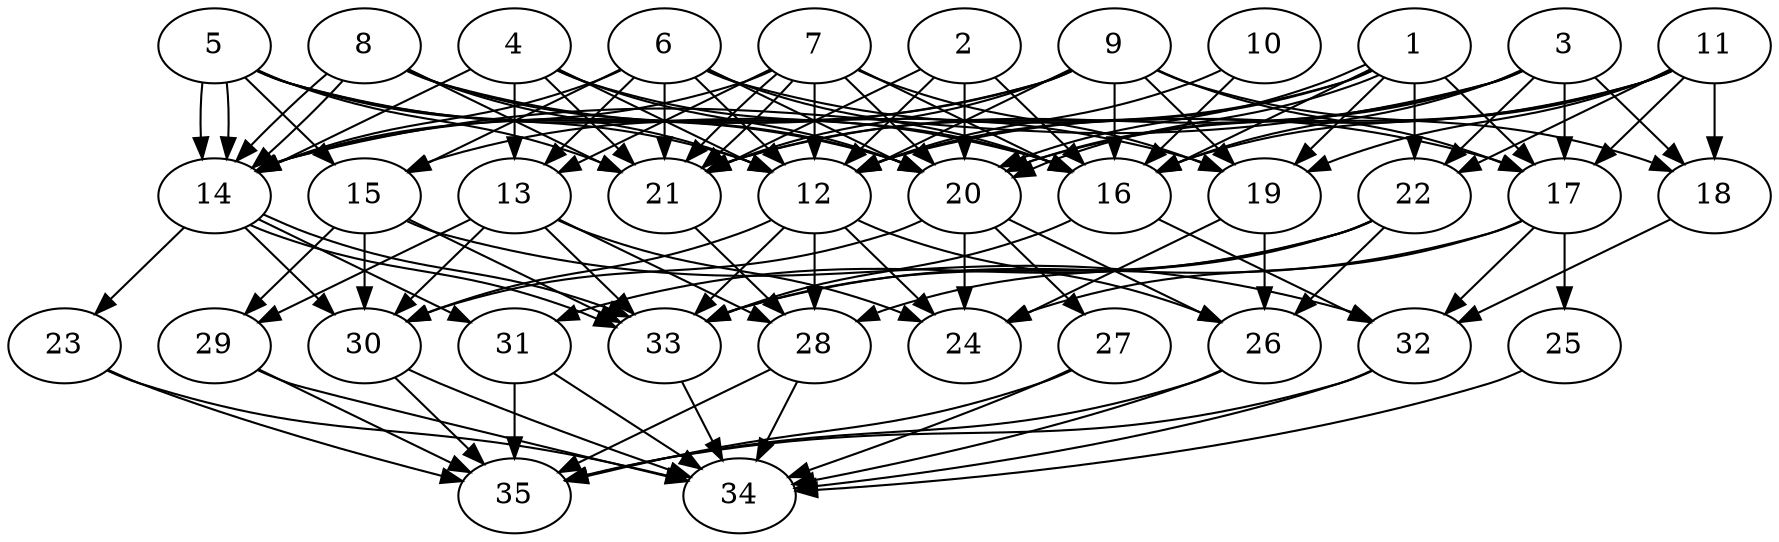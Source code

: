 // DAG automatically generated by daggen at Thu Oct  3 14:05:37 2019
// ./daggen --dot -n 35 --ccr 0.3 --fat 0.7 --regular 0.9 --density 0.9 --mindata 5242880 --maxdata 52428800 
digraph G {
  1 [size="100283733", alpha="0.14", expect_size="30085120"] 
  1 -> 12 [size ="30085120"]
  1 -> 16 [size ="30085120"]
  1 -> 17 [size ="30085120"]
  1 -> 19 [size ="30085120"]
  1 -> 20 [size ="30085120"]
  1 -> 20 [size ="30085120"]
  1 -> 21 [size ="30085120"]
  1 -> 22 [size ="30085120"]
  2 [size="136014507", alpha="0.16", expect_size="40804352"] 
  2 -> 12 [size ="40804352"]
  2 -> 16 [size ="40804352"]
  2 -> 20 [size ="40804352"]
  2 -> 21 [size ="40804352"]
  3 [size="164966400", alpha="0.06", expect_size="49489920"] 
  3 -> 14 [size ="49489920"]
  3 -> 16 [size ="49489920"]
  3 -> 17 [size ="49489920"]
  3 -> 18 [size ="49489920"]
  3 -> 20 [size ="49489920"]
  3 -> 21 [size ="49489920"]
  3 -> 22 [size ="49489920"]
  4 [size="116483413", alpha="0.16", expect_size="34945024"] 
  4 -> 12 [size ="34945024"]
  4 -> 13 [size ="34945024"]
  4 -> 14 [size ="34945024"]
  4 -> 16 [size ="34945024"]
  4 -> 20 [size ="34945024"]
  4 -> 21 [size ="34945024"]
  5 [size="72263680", alpha="0.01", expect_size="21679104"] 
  5 -> 12 [size ="21679104"]
  5 -> 14 [size ="21679104"]
  5 -> 14 [size ="21679104"]
  5 -> 15 [size ="21679104"]
  5 -> 16 [size ="21679104"]
  5 -> 20 [size ="21679104"]
  5 -> 21 [size ="21679104"]
  6 [size="129027413", alpha="0.10", expect_size="38708224"] 
  6 -> 12 [size ="38708224"]
  6 -> 13 [size ="38708224"]
  6 -> 14 [size ="38708224"]
  6 -> 15 [size ="38708224"]
  6 -> 16 [size ="38708224"]
  6 -> 17 [size ="38708224"]
  6 -> 20 [size ="38708224"]
  6 -> 21 [size ="38708224"]
  7 [size="162590720", alpha="0.01", expect_size="48777216"] 
  7 -> 12 [size ="48777216"]
  7 -> 13 [size ="48777216"]
  7 -> 14 [size ="48777216"]
  7 -> 16 [size ="48777216"]
  7 -> 19 [size ="48777216"]
  7 -> 20 [size ="48777216"]
  7 -> 21 [size ="48777216"]
  7 -> 21 [size ="48777216"]
  8 [size="26426027", alpha="0.04", expect_size="7927808"] 
  8 -> 12 [size ="7927808"]
  8 -> 14 [size ="7927808"]
  8 -> 14 [size ="7927808"]
  8 -> 19 [size ="7927808"]
  8 -> 20 [size ="7927808"]
  8 -> 21 [size ="7927808"]
  9 [size="25391787", alpha="0.15", expect_size="7617536"] 
  9 -> 12 [size ="7617536"]
  9 -> 14 [size ="7617536"]
  9 -> 15 [size ="7617536"]
  9 -> 16 [size ="7617536"]
  9 -> 17 [size ="7617536"]
  9 -> 18 [size ="7617536"]
  9 -> 19 [size ="7617536"]
  9 -> 21 [size ="7617536"]
  10 [size="47807147", alpha="0.05", expect_size="14342144"] 
  10 -> 12 [size ="14342144"]
  10 -> 16 [size ="14342144"]
  11 [size="173213013", alpha="0.19", expect_size="51963904"] 
  11 -> 12 [size ="51963904"]
  11 -> 16 [size ="51963904"]
  11 -> 17 [size ="51963904"]
  11 -> 18 [size ="51963904"]
  11 -> 19 [size ="51963904"]
  11 -> 20 [size ="51963904"]
  11 -> 22 [size ="51963904"]
  12 [size="125255680", alpha="0.08", expect_size="37576704"] 
  12 -> 24 [size ="37576704"]
  12 -> 26 [size ="37576704"]
  12 -> 28 [size ="37576704"]
  12 -> 30 [size ="37576704"]
  12 -> 33 [size ="37576704"]
  13 [size="92712960", alpha="0.01", expect_size="27813888"] 
  13 -> 24 [size ="27813888"]
  13 -> 28 [size ="27813888"]
  13 -> 29 [size ="27813888"]
  13 -> 30 [size ="27813888"]
  13 -> 33 [size ="27813888"]
  14 [size="139011413", alpha="0.05", expect_size="41703424"] 
  14 -> 23 [size ="41703424"]
  14 -> 30 [size ="41703424"]
  14 -> 31 [size ="41703424"]
  14 -> 33 [size ="41703424"]
  14 -> 33 [size ="41703424"]
  15 [size="108605440", alpha="0.06", expect_size="32581632"] 
  15 -> 29 [size ="32581632"]
  15 -> 30 [size ="32581632"]
  15 -> 32 [size ="32581632"]
  15 -> 33 [size ="32581632"]
  16 [size="117507413", alpha="0.16", expect_size="35252224"] 
  16 -> 32 [size ="35252224"]
  16 -> 33 [size ="35252224"]
  17 [size="38498987", alpha="0.08", expect_size="11549696"] 
  17 -> 24 [size ="11549696"]
  17 -> 25 [size ="11549696"]
  17 -> 32 [size ="11549696"]
  17 -> 33 [size ="11549696"]
  18 [size="50077013", alpha="0.03", expect_size="15023104"] 
  18 -> 32 [size ="15023104"]
  19 [size="78650027", alpha="0.18", expect_size="23595008"] 
  19 -> 24 [size ="23595008"]
  19 -> 26 [size ="23595008"]
  20 [size="42171733", alpha="0.02", expect_size="12651520"] 
  20 -> 24 [size ="12651520"]
  20 -> 26 [size ="12651520"]
  20 -> 27 [size ="12651520"]
  20 -> 30 [size ="12651520"]
  21 [size="78185813", alpha="0.16", expect_size="23455744"] 
  21 -> 28 [size ="23455744"]
  22 [size="69236053", alpha="0.05", expect_size="20770816"] 
  22 -> 26 [size ="20770816"]
  22 -> 28 [size ="20770816"]
  22 -> 31 [size ="20770816"]
  22 -> 33 [size ="20770816"]
  23 [size="133809493", alpha="0.13", expect_size="40142848"] 
  23 -> 34 [size ="40142848"]
  23 -> 35 [size ="40142848"]
  24 [size="142301867", alpha="0.14", expect_size="42690560"] 
  25 [size="22568960", alpha="0.01", expect_size="6770688"] 
  25 -> 34 [size ="6770688"]
  26 [size="70935893", alpha="0.03", expect_size="21280768"] 
  26 -> 34 [size ="21280768"]
  26 -> 35 [size ="21280768"]
  27 [size="42468693", alpha="0.03", expect_size="12740608"] 
  27 -> 34 [size ="12740608"]
  27 -> 35 [size ="12740608"]
  28 [size="107229867", alpha="0.04", expect_size="32168960"] 
  28 -> 34 [size ="32168960"]
  28 -> 35 [size ="32168960"]
  29 [size="129184427", alpha="0.06", expect_size="38755328"] 
  29 -> 34 [size ="38755328"]
  29 -> 35 [size ="38755328"]
  30 [size="116790613", alpha="0.12", expect_size="35037184"] 
  30 -> 34 [size ="35037184"]
  30 -> 35 [size ="35037184"]
  31 [size="132297387", alpha="0.18", expect_size="39689216"] 
  31 -> 34 [size ="39689216"]
  31 -> 35 [size ="39689216"]
  32 [size="101222400", alpha="0.18", expect_size="30366720"] 
  32 -> 34 [size ="30366720"]
  32 -> 35 [size ="30366720"]
  33 [size="142103893", alpha="0.07", expect_size="42631168"] 
  33 -> 34 [size ="42631168"]
  34 [size="87862613", alpha="0.12", expect_size="26358784"] 
  35 [size="37509120", alpha="0.08", expect_size="11252736"] 
}
